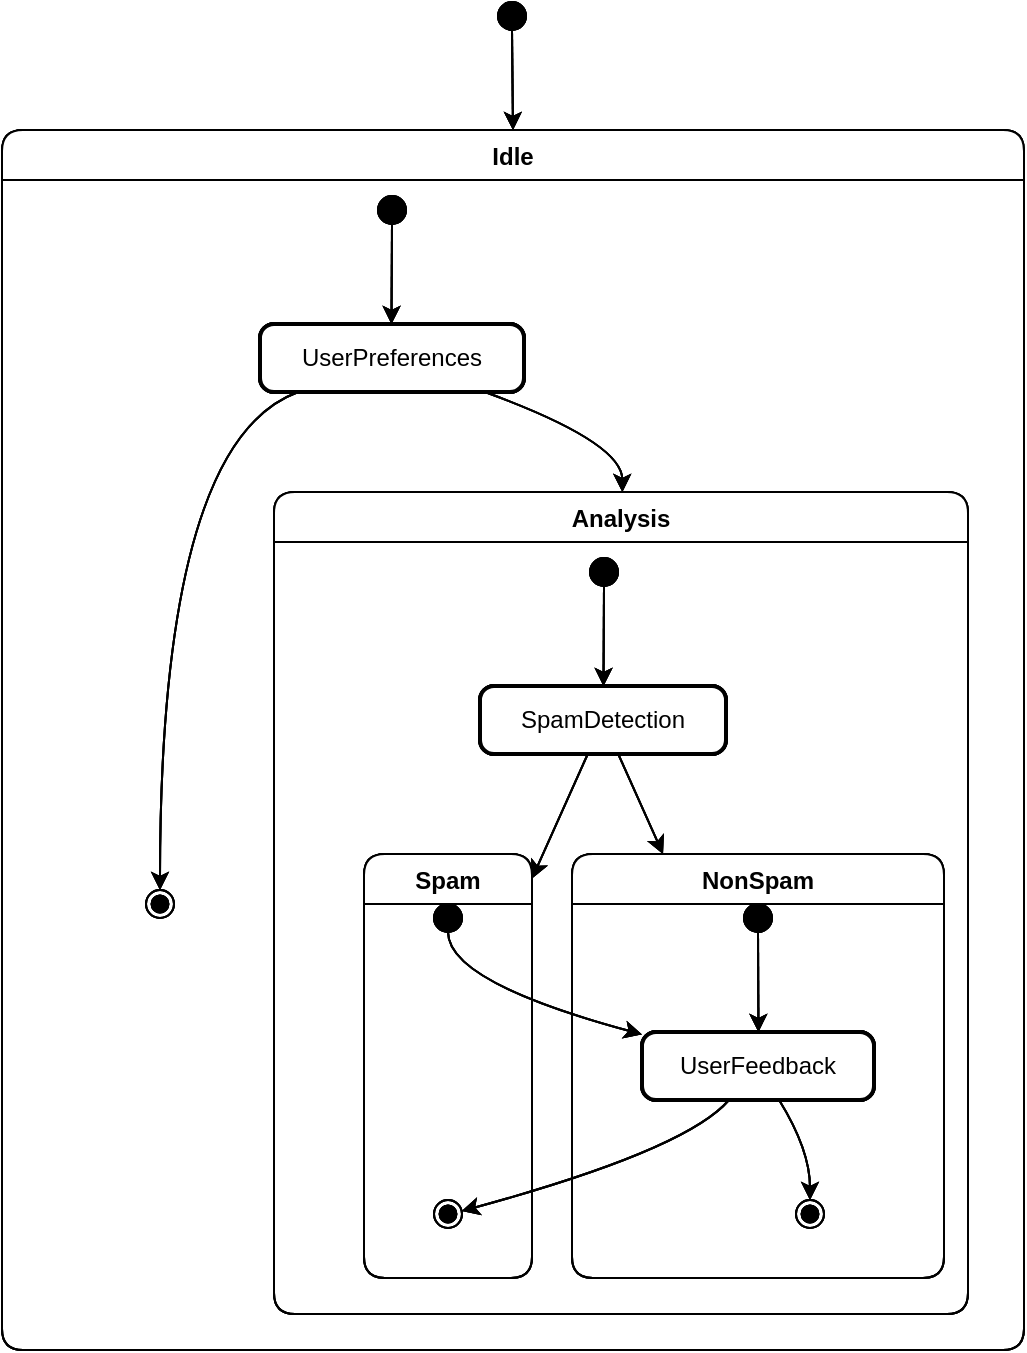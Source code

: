 <mxfile version="22.1.5" type="device">
  <diagram name="Page-1" id="37189__VoubaZY4kvSAu">
    <mxGraphModel dx="657" dy="-2663" grid="1" gridSize="10" guides="1" tooltips="1" connect="1" arrows="1" fold="1" page="1" pageScale="1" pageWidth="827" pageHeight="1169" math="0" shadow="0">
      <root>
        <mxCell id="0" />
        <mxCell id="1" parent="0" />
        <mxCell id="CMT0t8vkhaIX2ff3_8DG-1" value="" style="ellipse;fillColor=strokeColor;" vertex="1" parent="1">
          <mxGeometry x="1458" y="4110" width="14" height="14" as="geometry" />
        </mxCell>
        <mxCell id="CMT0t8vkhaIX2ff3_8DG-2" value="Idle" style="swimlane;fontStyle=1;align=center;verticalAlign=middle;startSize=25;container=0;collapsible=0;rounded=1;arcSize=14;dropTarget=0;" vertex="1" parent="1">
          <mxGeometry x="1210" y="4174" width="511" height="610" as="geometry" />
        </mxCell>
        <mxCell id="CMT0t8vkhaIX2ff3_8DG-3" value="" style="ellipse;fillColor=strokeColor;" vertex="1" parent="CMT0t8vkhaIX2ff3_8DG-2">
          <mxGeometry x="188" y="33" width="14" height="14" as="geometry" />
        </mxCell>
        <mxCell id="CMT0t8vkhaIX2ff3_8DG-4" value="UserPreferences" style="rounded=1;absoluteArcSize=1;arcSize=14;whiteSpace=wrap;strokeWidth=2;" vertex="1" parent="CMT0t8vkhaIX2ff3_8DG-2">
          <mxGeometry x="129" y="97" width="132" height="34" as="geometry" />
        </mxCell>
        <mxCell id="CMT0t8vkhaIX2ff3_8DG-5" value="" style="ellipse;shape=endState;fillColor=strokeColor;" vertex="1" parent="CMT0t8vkhaIX2ff3_8DG-2">
          <mxGeometry x="72" y="380" width="14" height="14" as="geometry" />
        </mxCell>
        <mxCell id="CMT0t8vkhaIX2ff3_8DG-6" value="Analysis" style="swimlane;fontStyle=1;align=center;verticalAlign=middle;startSize=25;container=0;collapsible=0;rounded=1;arcSize=14;dropTarget=0;" vertex="1" parent="CMT0t8vkhaIX2ff3_8DG-2">
          <mxGeometry x="136" y="181" width="347" height="411" as="geometry" />
        </mxCell>
        <mxCell id="CMT0t8vkhaIX2ff3_8DG-7" value="" style="ellipse;fillColor=strokeColor;" vertex="1" parent="CMT0t8vkhaIX2ff3_8DG-6">
          <mxGeometry x="158" y="33" width="14" height="14" as="geometry" />
        </mxCell>
        <mxCell id="CMT0t8vkhaIX2ff3_8DG-8" value="SpamDetection" style="rounded=1;absoluteArcSize=1;arcSize=14;whiteSpace=wrap;strokeWidth=2;" vertex="1" parent="CMT0t8vkhaIX2ff3_8DG-6">
          <mxGeometry x="103" y="97" width="123" height="34" as="geometry" />
        </mxCell>
        <mxCell id="CMT0t8vkhaIX2ff3_8DG-9" value="" style="ellipse;fillColor=strokeColor;" vertex="1" parent="CMT0t8vkhaIX2ff3_8DG-6">
          <mxGeometry x="80" y="206" width="14" height="14" as="geometry" />
        </mxCell>
        <mxCell id="CMT0t8vkhaIX2ff3_8DG-10" value="UserFeedback" style="rounded=1;absoluteArcSize=1;arcSize=14;whiteSpace=wrap;strokeWidth=2;" vertex="1" parent="CMT0t8vkhaIX2ff3_8DG-6">
          <mxGeometry x="184" y="270" width="116" height="34" as="geometry" />
        </mxCell>
        <mxCell id="CMT0t8vkhaIX2ff3_8DG-11" value="" style="ellipse;shape=endState;fillColor=strokeColor;" vertex="1" parent="CMT0t8vkhaIX2ff3_8DG-6">
          <mxGeometry x="80" y="354" width="14" height="14" as="geometry" />
        </mxCell>
        <mxCell id="CMT0t8vkhaIX2ff3_8DG-12" value="" style="ellipse;fillColor=strokeColor;" vertex="1" parent="CMT0t8vkhaIX2ff3_8DG-6">
          <mxGeometry x="235" y="206" width="14" height="14" as="geometry" />
        </mxCell>
        <mxCell id="CMT0t8vkhaIX2ff3_8DG-13" value="" style="ellipse;shape=endState;fillColor=strokeColor;" vertex="1" parent="CMT0t8vkhaIX2ff3_8DG-6">
          <mxGeometry x="261" y="354" width="14" height="14" as="geometry" />
        </mxCell>
        <mxCell id="CMT0t8vkhaIX2ff3_8DG-14" value="Spam" style="swimlane;fontStyle=1;align=center;verticalAlign=middle;startSize=25;container=0;collapsible=0;rounded=1;arcSize=14;dropTarget=0;" vertex="1" parent="CMT0t8vkhaIX2ff3_8DG-6">
          <mxGeometry x="45" y="181" width="84" height="212" as="geometry" />
        </mxCell>
        <mxCell id="CMT0t8vkhaIX2ff3_8DG-15" value="NonSpam" style="swimlane;fontStyle=1;align=center;verticalAlign=middle;startSize=25;container=0;collapsible=0;rounded=1;arcSize=14;dropTarget=0;" vertex="1" parent="CMT0t8vkhaIX2ff3_8DG-6">
          <mxGeometry x="149" y="181" width="186" height="212" as="geometry" />
        </mxCell>
        <mxCell id="CMT0t8vkhaIX2ff3_8DG-16" value="" style="curved=1;startArrow=none;;exitX=0.484;exitY=1;entryX=0.502;entryY=0;rounded=0;" edge="1" parent="CMT0t8vkhaIX2ff3_8DG-6" source="CMT0t8vkhaIX2ff3_8DG-7" target="CMT0t8vkhaIX2ff3_8DG-8">
          <mxGeometry relative="1" as="geometry">
            <Array as="points" />
          </mxGeometry>
        </mxCell>
        <mxCell id="CMT0t8vkhaIX2ff3_8DG-17" value="" style="curved=1;startArrow=none;;exitX=0.524;exitY=1;entryX=0.003;entryY=0.038;rounded=0;" edge="1" parent="CMT0t8vkhaIX2ff3_8DG-6" source="CMT0t8vkhaIX2ff3_8DG-9" target="CMT0t8vkhaIX2ff3_8DG-10">
          <mxGeometry relative="1" as="geometry">
            <Array as="points">
              <mxPoint x="87" y="245" />
            </Array>
          </mxGeometry>
        </mxCell>
        <mxCell id="CMT0t8vkhaIX2ff3_8DG-18" value="" style="curved=1;startArrow=none;;exitX=0.375;exitY=1;entryX=1.024;entryY=0.365;rounded=0;" edge="1" parent="CMT0t8vkhaIX2ff3_8DG-6" source="CMT0t8vkhaIX2ff3_8DG-10" target="CMT0t8vkhaIX2ff3_8DG-11">
          <mxGeometry relative="1" as="geometry">
            <Array as="points">
              <mxPoint x="206" y="329" />
            </Array>
          </mxGeometry>
        </mxCell>
        <mxCell id="CMT0t8vkhaIX2ff3_8DG-19" value="" style="curved=1;startArrow=none;;exitX=0.517;exitY=1;entryX=0.502;entryY=0;rounded=0;" edge="1" parent="CMT0t8vkhaIX2ff3_8DG-6" source="CMT0t8vkhaIX2ff3_8DG-12" target="CMT0t8vkhaIX2ff3_8DG-10">
          <mxGeometry relative="1" as="geometry">
            <Array as="points" />
          </mxGeometry>
        </mxCell>
        <mxCell id="CMT0t8vkhaIX2ff3_8DG-20" value="" style="curved=1;startArrow=none;;exitX=0.591;exitY=1;entryX=0.477;entryY=0;rounded=0;" edge="1" parent="CMT0t8vkhaIX2ff3_8DG-6" source="CMT0t8vkhaIX2ff3_8DG-10" target="CMT0t8vkhaIX2ff3_8DG-13">
          <mxGeometry relative="1" as="geometry">
            <Array as="points">
              <mxPoint x="268" y="329" />
            </Array>
          </mxGeometry>
        </mxCell>
        <mxCell id="CMT0t8vkhaIX2ff3_8DG-21" value="" style="curved=1;startArrow=none;;rounded=0;" edge="1" parent="CMT0t8vkhaIX2ff3_8DG-6" source="CMT0t8vkhaIX2ff3_8DG-8" target="CMT0t8vkhaIX2ff3_8DG-14">
          <mxGeometry relative="1" as="geometry">
            <Array as="points" />
          </mxGeometry>
        </mxCell>
        <mxCell id="CMT0t8vkhaIX2ff3_8DG-22" value="" style="curved=1;startArrow=none;;rounded=0;" edge="1" parent="CMT0t8vkhaIX2ff3_8DG-6" source="CMT0t8vkhaIX2ff3_8DG-8" target="CMT0t8vkhaIX2ff3_8DG-15">
          <mxGeometry relative="1" as="geometry">
            <Array as="points" />
          </mxGeometry>
        </mxCell>
        <mxCell id="CMT0t8vkhaIX2ff3_8DG-23" value="" style="curved=1;startArrow=none;;exitX=0.483;exitY=1;entryX=0.498;entryY=0;rounded=0;" edge="1" parent="CMT0t8vkhaIX2ff3_8DG-2" source="CMT0t8vkhaIX2ff3_8DG-3" target="CMT0t8vkhaIX2ff3_8DG-4">
          <mxGeometry relative="1" as="geometry">
            <Array as="points" />
          </mxGeometry>
        </mxCell>
        <mxCell id="CMT0t8vkhaIX2ff3_8DG-24" value="" style="curved=1;startArrow=none;;exitX=0.145;exitY=1;entryX=0.534;entryY=-0.036;rounded=0;" edge="1" parent="CMT0t8vkhaIX2ff3_8DG-2" source="CMT0t8vkhaIX2ff3_8DG-4" target="CMT0t8vkhaIX2ff3_8DG-5">
          <mxGeometry relative="1" as="geometry">
            <Array as="points">
              <mxPoint x="79" y="156" />
            </Array>
          </mxGeometry>
        </mxCell>
        <mxCell id="CMT0t8vkhaIX2ff3_8DG-25" value="" style="curved=1;startArrow=none;;exitX=0.852;exitY=1;entryX=0.502;entryY=0;rounded=0;" edge="1" parent="CMT0t8vkhaIX2ff3_8DG-2" source="CMT0t8vkhaIX2ff3_8DG-4" target="CMT0t8vkhaIX2ff3_8DG-6">
          <mxGeometry relative="1" as="geometry">
            <Array as="points">
              <mxPoint x="310" y="156" />
            </Array>
          </mxGeometry>
        </mxCell>
        <mxCell id="CMT0t8vkhaIX2ff3_8DG-26" value="" style="curved=1;startArrow=none;;exitX=0.522;exitY=1;entryX=0.5;entryY=0;rounded=0;" edge="1" parent="1" source="CMT0t8vkhaIX2ff3_8DG-1" target="CMT0t8vkhaIX2ff3_8DG-2">
          <mxGeometry relative="1" as="geometry">
            <Array as="points" />
          </mxGeometry>
        </mxCell>
        <mxCell id="CMT0t8vkhaIX2ff3_8DG-27" value="" style="ellipse;fillColor=strokeColor;" vertex="1" parent="1">
          <mxGeometry x="1458" y="4110" width="14" height="14" as="geometry" />
        </mxCell>
        <mxCell id="CMT0t8vkhaIX2ff3_8DG-28" value="Idle" style="swimlane;fontStyle=1;align=center;verticalAlign=middle;startSize=25;container=0;collapsible=0;rounded=1;arcSize=14;dropTarget=0;" vertex="1" parent="1">
          <mxGeometry x="1210" y="4174" width="511" height="610" as="geometry" />
        </mxCell>
        <mxCell id="CMT0t8vkhaIX2ff3_8DG-29" value="" style="ellipse;fillColor=strokeColor;" vertex="1" parent="CMT0t8vkhaIX2ff3_8DG-28">
          <mxGeometry x="188" y="33" width="14" height="14" as="geometry" />
        </mxCell>
        <mxCell id="CMT0t8vkhaIX2ff3_8DG-30" value="UserPreferences" style="rounded=1;absoluteArcSize=1;arcSize=14;whiteSpace=wrap;strokeWidth=2;" vertex="1" parent="CMT0t8vkhaIX2ff3_8DG-28">
          <mxGeometry x="129" y="97" width="132" height="34" as="geometry" />
        </mxCell>
        <mxCell id="CMT0t8vkhaIX2ff3_8DG-31" value="" style="ellipse;shape=endState;fillColor=strokeColor;" vertex="1" parent="CMT0t8vkhaIX2ff3_8DG-28">
          <mxGeometry x="72" y="380" width="14" height="14" as="geometry" />
        </mxCell>
        <mxCell id="CMT0t8vkhaIX2ff3_8DG-32" value="Analysis" style="swimlane;fontStyle=1;align=center;verticalAlign=middle;startSize=25;container=0;collapsible=0;rounded=1;arcSize=14;dropTarget=0;" vertex="1" parent="CMT0t8vkhaIX2ff3_8DG-28">
          <mxGeometry x="136" y="181" width="347" height="411" as="geometry" />
        </mxCell>
        <mxCell id="CMT0t8vkhaIX2ff3_8DG-33" value="" style="ellipse;fillColor=strokeColor;" vertex="1" parent="CMT0t8vkhaIX2ff3_8DG-32">
          <mxGeometry x="158" y="33" width="14" height="14" as="geometry" />
        </mxCell>
        <mxCell id="CMT0t8vkhaIX2ff3_8DG-34" value="SpamDetection" style="rounded=1;absoluteArcSize=1;arcSize=14;whiteSpace=wrap;strokeWidth=2;" vertex="1" parent="CMT0t8vkhaIX2ff3_8DG-32">
          <mxGeometry x="103" y="97" width="123" height="34" as="geometry" />
        </mxCell>
        <mxCell id="CMT0t8vkhaIX2ff3_8DG-35" value="" style="ellipse;fillColor=strokeColor;" vertex="1" parent="CMT0t8vkhaIX2ff3_8DG-32">
          <mxGeometry x="80" y="206" width="14" height="14" as="geometry" />
        </mxCell>
        <mxCell id="CMT0t8vkhaIX2ff3_8DG-36" value="UserFeedback" style="rounded=1;absoluteArcSize=1;arcSize=14;whiteSpace=wrap;strokeWidth=2;" vertex="1" parent="CMT0t8vkhaIX2ff3_8DG-32">
          <mxGeometry x="184" y="270" width="116" height="34" as="geometry" />
        </mxCell>
        <mxCell id="CMT0t8vkhaIX2ff3_8DG-37" value="" style="ellipse;shape=endState;fillColor=strokeColor;" vertex="1" parent="CMT0t8vkhaIX2ff3_8DG-32">
          <mxGeometry x="80" y="354" width="14" height="14" as="geometry" />
        </mxCell>
        <mxCell id="CMT0t8vkhaIX2ff3_8DG-38" value="" style="ellipse;fillColor=strokeColor;" vertex="1" parent="CMT0t8vkhaIX2ff3_8DG-32">
          <mxGeometry x="235" y="206" width="14" height="14" as="geometry" />
        </mxCell>
        <mxCell id="CMT0t8vkhaIX2ff3_8DG-39" value="" style="ellipse;shape=endState;fillColor=strokeColor;" vertex="1" parent="CMT0t8vkhaIX2ff3_8DG-32">
          <mxGeometry x="261" y="354" width="14" height="14" as="geometry" />
        </mxCell>
        <mxCell id="CMT0t8vkhaIX2ff3_8DG-40" value="Spam" style="swimlane;fontStyle=1;align=center;verticalAlign=middle;startSize=25;container=0;collapsible=0;rounded=1;arcSize=14;dropTarget=0;" vertex="1" parent="CMT0t8vkhaIX2ff3_8DG-32">
          <mxGeometry x="45" y="181" width="84" height="212" as="geometry" />
        </mxCell>
        <mxCell id="CMT0t8vkhaIX2ff3_8DG-41" value="NonSpam" style="swimlane;fontStyle=1;align=center;verticalAlign=middle;startSize=25;container=0;collapsible=0;rounded=1;arcSize=14;dropTarget=0;" vertex="1" parent="CMT0t8vkhaIX2ff3_8DG-32">
          <mxGeometry x="149" y="181" width="186" height="212" as="geometry" />
        </mxCell>
        <mxCell id="CMT0t8vkhaIX2ff3_8DG-42" value="" style="curved=1;startArrow=none;;exitX=0.484;exitY=1;entryX=0.502;entryY=0;rounded=0;" edge="1" parent="CMT0t8vkhaIX2ff3_8DG-32" source="CMT0t8vkhaIX2ff3_8DG-33" target="CMT0t8vkhaIX2ff3_8DG-34">
          <mxGeometry relative="1" as="geometry">
            <Array as="points" />
          </mxGeometry>
        </mxCell>
        <mxCell id="CMT0t8vkhaIX2ff3_8DG-43" value="" style="curved=1;startArrow=none;;exitX=0.524;exitY=1;entryX=0.003;entryY=0.038;rounded=0;" edge="1" parent="CMT0t8vkhaIX2ff3_8DG-32" source="CMT0t8vkhaIX2ff3_8DG-35" target="CMT0t8vkhaIX2ff3_8DG-36">
          <mxGeometry relative="1" as="geometry">
            <Array as="points">
              <mxPoint x="87" y="245" />
            </Array>
          </mxGeometry>
        </mxCell>
        <mxCell id="CMT0t8vkhaIX2ff3_8DG-44" value="" style="curved=1;startArrow=none;;exitX=0.375;exitY=1;entryX=1.024;entryY=0.365;rounded=0;" edge="1" parent="CMT0t8vkhaIX2ff3_8DG-32" source="CMT0t8vkhaIX2ff3_8DG-36" target="CMT0t8vkhaIX2ff3_8DG-37">
          <mxGeometry relative="1" as="geometry">
            <Array as="points">
              <mxPoint x="206" y="329" />
            </Array>
          </mxGeometry>
        </mxCell>
        <mxCell id="CMT0t8vkhaIX2ff3_8DG-45" value="" style="curved=1;startArrow=none;;exitX=0.517;exitY=1;entryX=0.502;entryY=0;rounded=0;" edge="1" parent="CMT0t8vkhaIX2ff3_8DG-32" source="CMT0t8vkhaIX2ff3_8DG-38" target="CMT0t8vkhaIX2ff3_8DG-36">
          <mxGeometry relative="1" as="geometry">
            <Array as="points" />
          </mxGeometry>
        </mxCell>
        <mxCell id="CMT0t8vkhaIX2ff3_8DG-46" value="" style="curved=1;startArrow=none;;exitX=0.591;exitY=1;entryX=0.477;entryY=0;rounded=0;" edge="1" parent="CMT0t8vkhaIX2ff3_8DG-32" source="CMT0t8vkhaIX2ff3_8DG-36" target="CMT0t8vkhaIX2ff3_8DG-39">
          <mxGeometry relative="1" as="geometry">
            <Array as="points">
              <mxPoint x="268" y="329" />
            </Array>
          </mxGeometry>
        </mxCell>
        <mxCell id="CMT0t8vkhaIX2ff3_8DG-47" value="" style="curved=1;startArrow=none;;rounded=0;" edge="1" parent="CMT0t8vkhaIX2ff3_8DG-32" source="CMT0t8vkhaIX2ff3_8DG-34" target="CMT0t8vkhaIX2ff3_8DG-40">
          <mxGeometry relative="1" as="geometry">
            <Array as="points" />
          </mxGeometry>
        </mxCell>
        <mxCell id="CMT0t8vkhaIX2ff3_8DG-48" value="" style="curved=1;startArrow=none;;rounded=0;" edge="1" parent="CMT0t8vkhaIX2ff3_8DG-32" source="CMT0t8vkhaIX2ff3_8DG-34" target="CMT0t8vkhaIX2ff3_8DG-41">
          <mxGeometry relative="1" as="geometry">
            <Array as="points" />
          </mxGeometry>
        </mxCell>
        <mxCell id="CMT0t8vkhaIX2ff3_8DG-49" value="" style="curved=1;startArrow=none;;exitX=0.483;exitY=1;entryX=0.498;entryY=0;rounded=0;" edge="1" parent="CMT0t8vkhaIX2ff3_8DG-28" source="CMT0t8vkhaIX2ff3_8DG-29" target="CMT0t8vkhaIX2ff3_8DG-30">
          <mxGeometry relative="1" as="geometry">
            <Array as="points" />
          </mxGeometry>
        </mxCell>
        <mxCell id="CMT0t8vkhaIX2ff3_8DG-50" value="" style="curved=1;startArrow=none;;exitX=0.145;exitY=1;entryX=0.534;entryY=-0.036;rounded=0;" edge="1" parent="CMT0t8vkhaIX2ff3_8DG-28" source="CMT0t8vkhaIX2ff3_8DG-30" target="CMT0t8vkhaIX2ff3_8DG-31">
          <mxGeometry relative="1" as="geometry">
            <Array as="points">
              <mxPoint x="79" y="156" />
            </Array>
          </mxGeometry>
        </mxCell>
        <mxCell id="CMT0t8vkhaIX2ff3_8DG-51" value="" style="curved=1;startArrow=none;;exitX=0.852;exitY=1;entryX=0.502;entryY=0;rounded=0;" edge="1" parent="CMT0t8vkhaIX2ff3_8DG-28" source="CMT0t8vkhaIX2ff3_8DG-30" target="CMT0t8vkhaIX2ff3_8DG-32">
          <mxGeometry relative="1" as="geometry">
            <Array as="points">
              <mxPoint x="310" y="156" />
            </Array>
          </mxGeometry>
        </mxCell>
        <mxCell id="CMT0t8vkhaIX2ff3_8DG-52" value="" style="curved=1;startArrow=none;;exitX=0.522;exitY=1;entryX=0.5;entryY=0;rounded=0;" edge="1" parent="1" source="CMT0t8vkhaIX2ff3_8DG-27" target="CMT0t8vkhaIX2ff3_8DG-28">
          <mxGeometry relative="1" as="geometry">
            <Array as="points" />
          </mxGeometry>
        </mxCell>
        <mxCell id="CMT0t8vkhaIX2ff3_8DG-53" value="" style="ellipse;fillColor=strokeColor;" vertex="1" parent="1">
          <mxGeometry x="1458" y="4110" width="14" height="14" as="geometry" />
        </mxCell>
        <mxCell id="CMT0t8vkhaIX2ff3_8DG-54" value="Idle" style="swimlane;fontStyle=1;align=center;verticalAlign=middle;startSize=25;container=0;collapsible=0;rounded=1;arcSize=14;dropTarget=0;" vertex="1" parent="1">
          <mxGeometry x="1210" y="4174" width="511" height="610" as="geometry" />
        </mxCell>
        <mxCell id="CMT0t8vkhaIX2ff3_8DG-55" value="" style="ellipse;fillColor=strokeColor;" vertex="1" parent="CMT0t8vkhaIX2ff3_8DG-54">
          <mxGeometry x="188" y="33" width="14" height="14" as="geometry" />
        </mxCell>
        <mxCell id="CMT0t8vkhaIX2ff3_8DG-56" value="UserPreferences" style="rounded=1;absoluteArcSize=1;arcSize=14;whiteSpace=wrap;strokeWidth=2;" vertex="1" parent="CMT0t8vkhaIX2ff3_8DG-54">
          <mxGeometry x="129" y="97" width="132" height="34" as="geometry" />
        </mxCell>
        <mxCell id="CMT0t8vkhaIX2ff3_8DG-57" value="" style="ellipse;shape=endState;fillColor=strokeColor;" vertex="1" parent="CMT0t8vkhaIX2ff3_8DG-54">
          <mxGeometry x="72" y="380" width="14" height="14" as="geometry" />
        </mxCell>
        <mxCell id="CMT0t8vkhaIX2ff3_8DG-58" value="Analysis" style="swimlane;fontStyle=1;align=center;verticalAlign=middle;startSize=25;container=0;collapsible=0;rounded=1;arcSize=14;dropTarget=0;" vertex="1" parent="CMT0t8vkhaIX2ff3_8DG-54">
          <mxGeometry x="136" y="181" width="347" height="411" as="geometry" />
        </mxCell>
        <mxCell id="CMT0t8vkhaIX2ff3_8DG-59" value="" style="ellipse;fillColor=strokeColor;" vertex="1" parent="CMT0t8vkhaIX2ff3_8DG-58">
          <mxGeometry x="158" y="33" width="14" height="14" as="geometry" />
        </mxCell>
        <mxCell id="CMT0t8vkhaIX2ff3_8DG-60" value="SpamDetection" style="rounded=1;absoluteArcSize=1;arcSize=14;whiteSpace=wrap;strokeWidth=2;" vertex="1" parent="CMT0t8vkhaIX2ff3_8DG-58">
          <mxGeometry x="103" y="97" width="123" height="34" as="geometry" />
        </mxCell>
        <mxCell id="CMT0t8vkhaIX2ff3_8DG-61" value="" style="ellipse;fillColor=strokeColor;" vertex="1" parent="CMT0t8vkhaIX2ff3_8DG-58">
          <mxGeometry x="80" y="206" width="14" height="14" as="geometry" />
        </mxCell>
        <mxCell id="CMT0t8vkhaIX2ff3_8DG-62" value="UserFeedback" style="rounded=1;absoluteArcSize=1;arcSize=14;whiteSpace=wrap;strokeWidth=2;" vertex="1" parent="CMT0t8vkhaIX2ff3_8DG-58">
          <mxGeometry x="184" y="270" width="116" height="34" as="geometry" />
        </mxCell>
        <mxCell id="CMT0t8vkhaIX2ff3_8DG-63" value="" style="ellipse;shape=endState;fillColor=strokeColor;" vertex="1" parent="CMT0t8vkhaIX2ff3_8DG-58">
          <mxGeometry x="80" y="354" width="14" height="14" as="geometry" />
        </mxCell>
        <mxCell id="CMT0t8vkhaIX2ff3_8DG-64" value="" style="ellipse;fillColor=strokeColor;" vertex="1" parent="CMT0t8vkhaIX2ff3_8DG-58">
          <mxGeometry x="235" y="206" width="14" height="14" as="geometry" />
        </mxCell>
        <mxCell id="CMT0t8vkhaIX2ff3_8DG-65" value="" style="ellipse;shape=endState;fillColor=strokeColor;" vertex="1" parent="CMT0t8vkhaIX2ff3_8DG-58">
          <mxGeometry x="261" y="354" width="14" height="14" as="geometry" />
        </mxCell>
        <mxCell id="CMT0t8vkhaIX2ff3_8DG-66" value="Spam" style="swimlane;fontStyle=1;align=center;verticalAlign=middle;startSize=25;container=0;collapsible=0;rounded=1;arcSize=14;dropTarget=0;" vertex="1" parent="CMT0t8vkhaIX2ff3_8DG-58">
          <mxGeometry x="45" y="181" width="84" height="212" as="geometry" />
        </mxCell>
        <mxCell id="CMT0t8vkhaIX2ff3_8DG-67" value="NonSpam" style="swimlane;fontStyle=1;align=center;verticalAlign=middle;startSize=25;container=0;collapsible=0;rounded=1;arcSize=14;dropTarget=0;" vertex="1" parent="CMT0t8vkhaIX2ff3_8DG-58">
          <mxGeometry x="149" y="181" width="186" height="212" as="geometry" />
        </mxCell>
        <mxCell id="CMT0t8vkhaIX2ff3_8DG-68" value="" style="curved=1;startArrow=none;;exitX=0.484;exitY=1;entryX=0.502;entryY=0;rounded=0;" edge="1" parent="CMT0t8vkhaIX2ff3_8DG-58" source="CMT0t8vkhaIX2ff3_8DG-59" target="CMT0t8vkhaIX2ff3_8DG-60">
          <mxGeometry relative="1" as="geometry">
            <Array as="points" />
          </mxGeometry>
        </mxCell>
        <mxCell id="CMT0t8vkhaIX2ff3_8DG-69" value="" style="curved=1;startArrow=none;;exitX=0.524;exitY=1;entryX=0.003;entryY=0.038;rounded=0;" edge="1" parent="CMT0t8vkhaIX2ff3_8DG-58" source="CMT0t8vkhaIX2ff3_8DG-61" target="CMT0t8vkhaIX2ff3_8DG-62">
          <mxGeometry relative="1" as="geometry">
            <Array as="points">
              <mxPoint x="87" y="245" />
            </Array>
          </mxGeometry>
        </mxCell>
        <mxCell id="CMT0t8vkhaIX2ff3_8DG-70" value="" style="curved=1;startArrow=none;;exitX=0.375;exitY=1;entryX=1.024;entryY=0.365;rounded=0;" edge="1" parent="CMT0t8vkhaIX2ff3_8DG-58" source="CMT0t8vkhaIX2ff3_8DG-62" target="CMT0t8vkhaIX2ff3_8DG-63">
          <mxGeometry relative="1" as="geometry">
            <Array as="points">
              <mxPoint x="206" y="329" />
            </Array>
          </mxGeometry>
        </mxCell>
        <mxCell id="CMT0t8vkhaIX2ff3_8DG-71" value="" style="curved=1;startArrow=none;;exitX=0.517;exitY=1;entryX=0.502;entryY=0;rounded=0;" edge="1" parent="CMT0t8vkhaIX2ff3_8DG-58" source="CMT0t8vkhaIX2ff3_8DG-64" target="CMT0t8vkhaIX2ff3_8DG-62">
          <mxGeometry relative="1" as="geometry">
            <Array as="points" />
          </mxGeometry>
        </mxCell>
        <mxCell id="CMT0t8vkhaIX2ff3_8DG-72" value="" style="curved=1;startArrow=none;;exitX=0.591;exitY=1;entryX=0.477;entryY=0;rounded=0;" edge="1" parent="CMT0t8vkhaIX2ff3_8DG-58" source="CMT0t8vkhaIX2ff3_8DG-62" target="CMT0t8vkhaIX2ff3_8DG-65">
          <mxGeometry relative="1" as="geometry">
            <Array as="points">
              <mxPoint x="268" y="329" />
            </Array>
          </mxGeometry>
        </mxCell>
        <mxCell id="CMT0t8vkhaIX2ff3_8DG-73" value="" style="curved=1;startArrow=none;;rounded=0;" edge="1" parent="CMT0t8vkhaIX2ff3_8DG-58" source="CMT0t8vkhaIX2ff3_8DG-60" target="CMT0t8vkhaIX2ff3_8DG-66">
          <mxGeometry relative="1" as="geometry">
            <Array as="points" />
          </mxGeometry>
        </mxCell>
        <mxCell id="CMT0t8vkhaIX2ff3_8DG-74" value="" style="curved=1;startArrow=none;;rounded=0;" edge="1" parent="CMT0t8vkhaIX2ff3_8DG-58" source="CMT0t8vkhaIX2ff3_8DG-60" target="CMT0t8vkhaIX2ff3_8DG-67">
          <mxGeometry relative="1" as="geometry">
            <Array as="points" />
          </mxGeometry>
        </mxCell>
        <mxCell id="CMT0t8vkhaIX2ff3_8DG-75" value="" style="curved=1;startArrow=none;;exitX=0.483;exitY=1;entryX=0.498;entryY=0;rounded=0;" edge="1" parent="CMT0t8vkhaIX2ff3_8DG-54" source="CMT0t8vkhaIX2ff3_8DG-55" target="CMT0t8vkhaIX2ff3_8DG-56">
          <mxGeometry relative="1" as="geometry">
            <Array as="points" />
          </mxGeometry>
        </mxCell>
        <mxCell id="CMT0t8vkhaIX2ff3_8DG-76" value="" style="curved=1;startArrow=none;;exitX=0.145;exitY=1;entryX=0.534;entryY=-0.036;rounded=0;" edge="1" parent="CMT0t8vkhaIX2ff3_8DG-54" source="CMT0t8vkhaIX2ff3_8DG-56" target="CMT0t8vkhaIX2ff3_8DG-57">
          <mxGeometry relative="1" as="geometry">
            <Array as="points">
              <mxPoint x="79" y="156" />
            </Array>
          </mxGeometry>
        </mxCell>
        <mxCell id="CMT0t8vkhaIX2ff3_8DG-77" value="" style="curved=1;startArrow=none;;exitX=0.852;exitY=1;entryX=0.502;entryY=0;rounded=0;" edge="1" parent="CMT0t8vkhaIX2ff3_8DG-54" source="CMT0t8vkhaIX2ff3_8DG-56" target="CMT0t8vkhaIX2ff3_8DG-58">
          <mxGeometry relative="1" as="geometry">
            <Array as="points">
              <mxPoint x="310" y="156" />
            </Array>
          </mxGeometry>
        </mxCell>
        <mxCell id="CMT0t8vkhaIX2ff3_8DG-78" value="" style="curved=1;startArrow=none;;exitX=0.522;exitY=1;entryX=0.5;entryY=0;rounded=0;" edge="1" parent="1" source="CMT0t8vkhaIX2ff3_8DG-53" target="CMT0t8vkhaIX2ff3_8DG-54">
          <mxGeometry relative="1" as="geometry">
            <Array as="points" />
          </mxGeometry>
        </mxCell>
      </root>
    </mxGraphModel>
  </diagram>
</mxfile>
